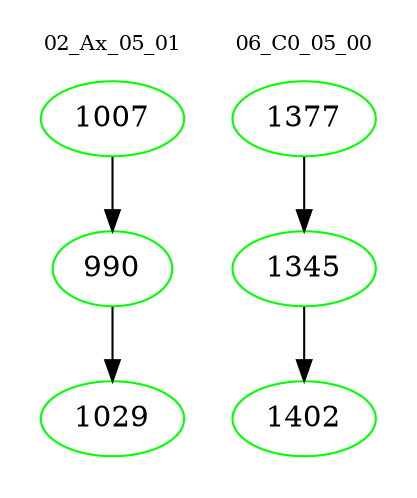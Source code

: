 digraph{
subgraph cluster_0 {
color = white
label = "02_Ax_05_01";
fontsize=10;
T0_1007 [label="1007", color="green"]
T0_1007 -> T0_990 [color="black"]
T0_990 [label="990", color="green"]
T0_990 -> T0_1029 [color="black"]
T0_1029 [label="1029", color="green"]
}
subgraph cluster_1 {
color = white
label = "06_C0_05_00";
fontsize=10;
T1_1377 [label="1377", color="green"]
T1_1377 -> T1_1345 [color="black"]
T1_1345 [label="1345", color="green"]
T1_1345 -> T1_1402 [color="black"]
T1_1402 [label="1402", color="green"]
}
}

